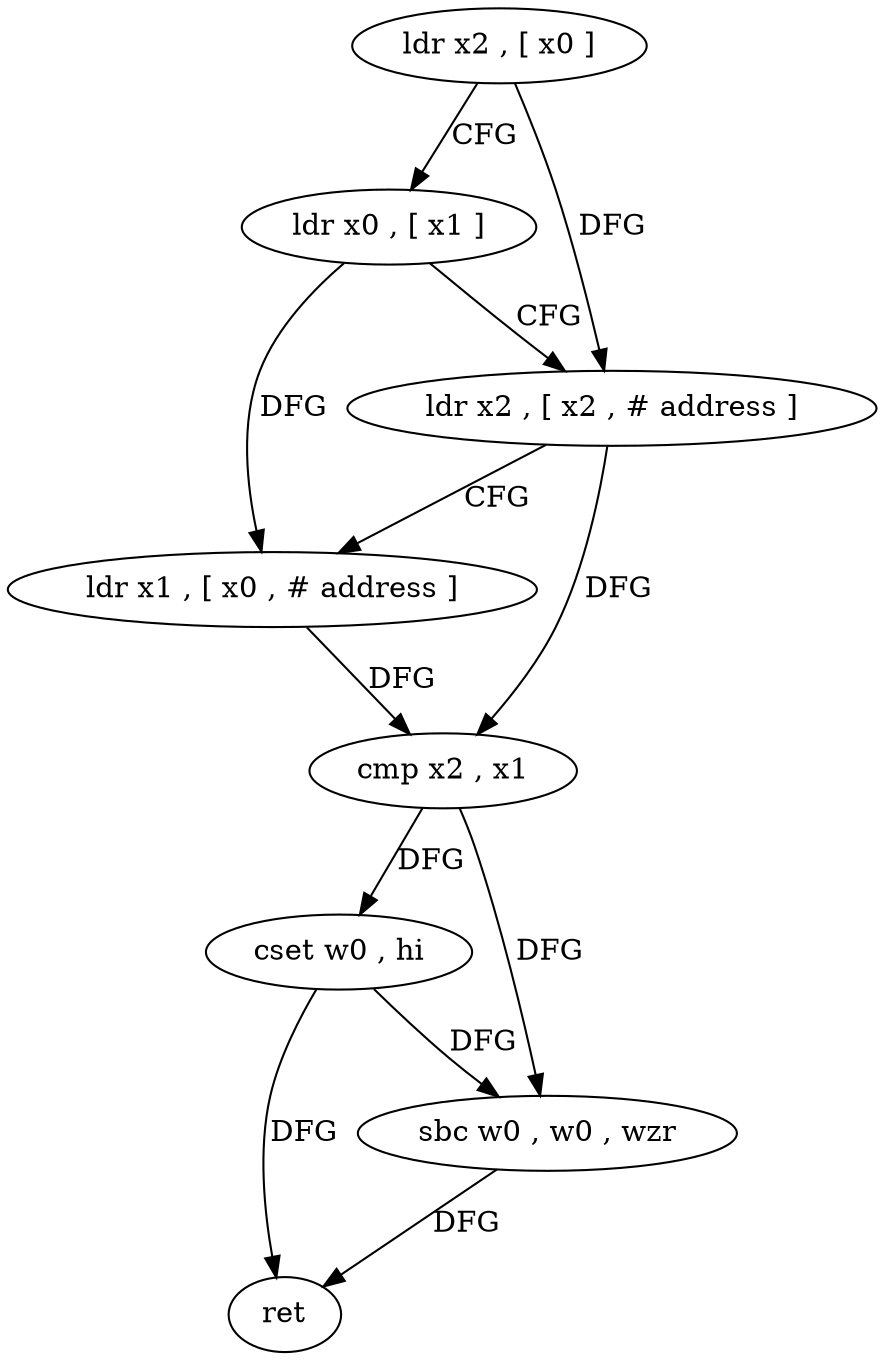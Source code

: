 digraph "func" {
"4273832" [label = "ldr x2 , [ x0 ]" ]
"4273836" [label = "ldr x0 , [ x1 ]" ]
"4273840" [label = "ldr x2 , [ x2 , # address ]" ]
"4273844" [label = "ldr x1 , [ x0 , # address ]" ]
"4273848" [label = "cmp x2 , x1" ]
"4273852" [label = "cset w0 , hi" ]
"4273856" [label = "sbc w0 , w0 , wzr" ]
"4273860" [label = "ret" ]
"4273832" -> "4273836" [ label = "CFG" ]
"4273832" -> "4273840" [ label = "DFG" ]
"4273836" -> "4273840" [ label = "CFG" ]
"4273836" -> "4273844" [ label = "DFG" ]
"4273840" -> "4273844" [ label = "CFG" ]
"4273840" -> "4273848" [ label = "DFG" ]
"4273844" -> "4273848" [ label = "DFG" ]
"4273848" -> "4273852" [ label = "DFG" ]
"4273848" -> "4273856" [ label = "DFG" ]
"4273852" -> "4273856" [ label = "DFG" ]
"4273852" -> "4273860" [ label = "DFG" ]
"4273856" -> "4273860" [ label = "DFG" ]
}
